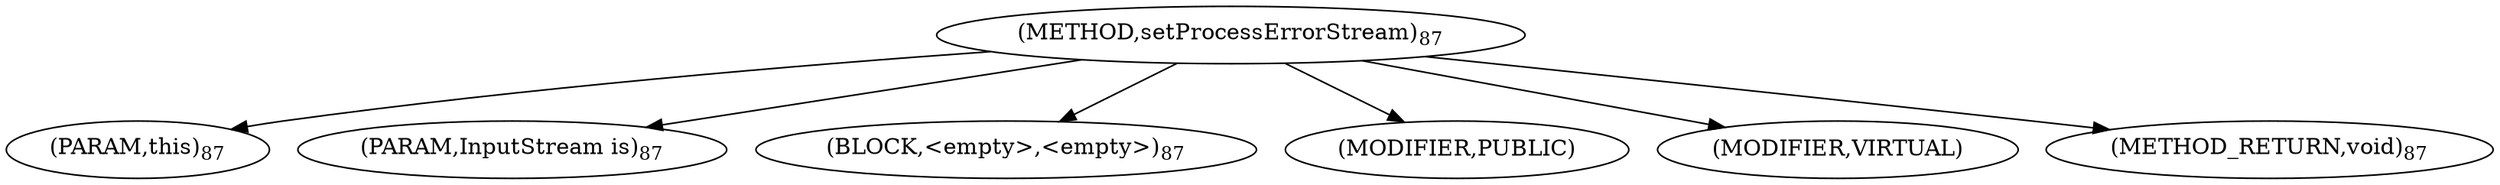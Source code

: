 digraph "setProcessErrorStream" {  
"64" [label = <(METHOD,setProcessErrorStream)<SUB>87</SUB>> ]
"65" [label = <(PARAM,this)<SUB>87</SUB>> ]
"66" [label = <(PARAM,InputStream is)<SUB>87</SUB>> ]
"67" [label = <(BLOCK,&lt;empty&gt;,&lt;empty&gt;)<SUB>87</SUB>> ]
"68" [label = <(MODIFIER,PUBLIC)> ]
"69" [label = <(MODIFIER,VIRTUAL)> ]
"70" [label = <(METHOD_RETURN,void)<SUB>87</SUB>> ]
  "64" -> "65" 
  "64" -> "66" 
  "64" -> "67" 
  "64" -> "68" 
  "64" -> "69" 
  "64" -> "70" 
}
